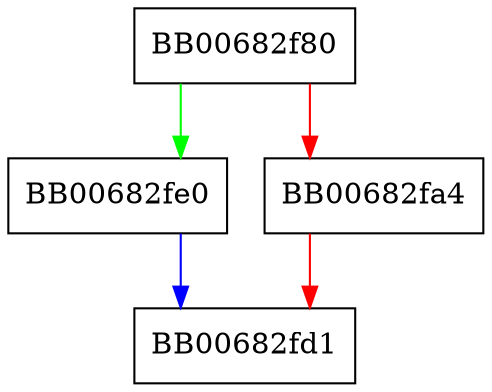 digraph X509_REQ_verify_ex {
  node [shape="box"];
  graph [splines=ortho];
  BB00682f80 -> BB00682fe0 [color="green"];
  BB00682f80 -> BB00682fa4 [color="red"];
  BB00682fa4 -> BB00682fd1 [color="red"];
  BB00682fe0 -> BB00682fd1 [color="blue"];
}